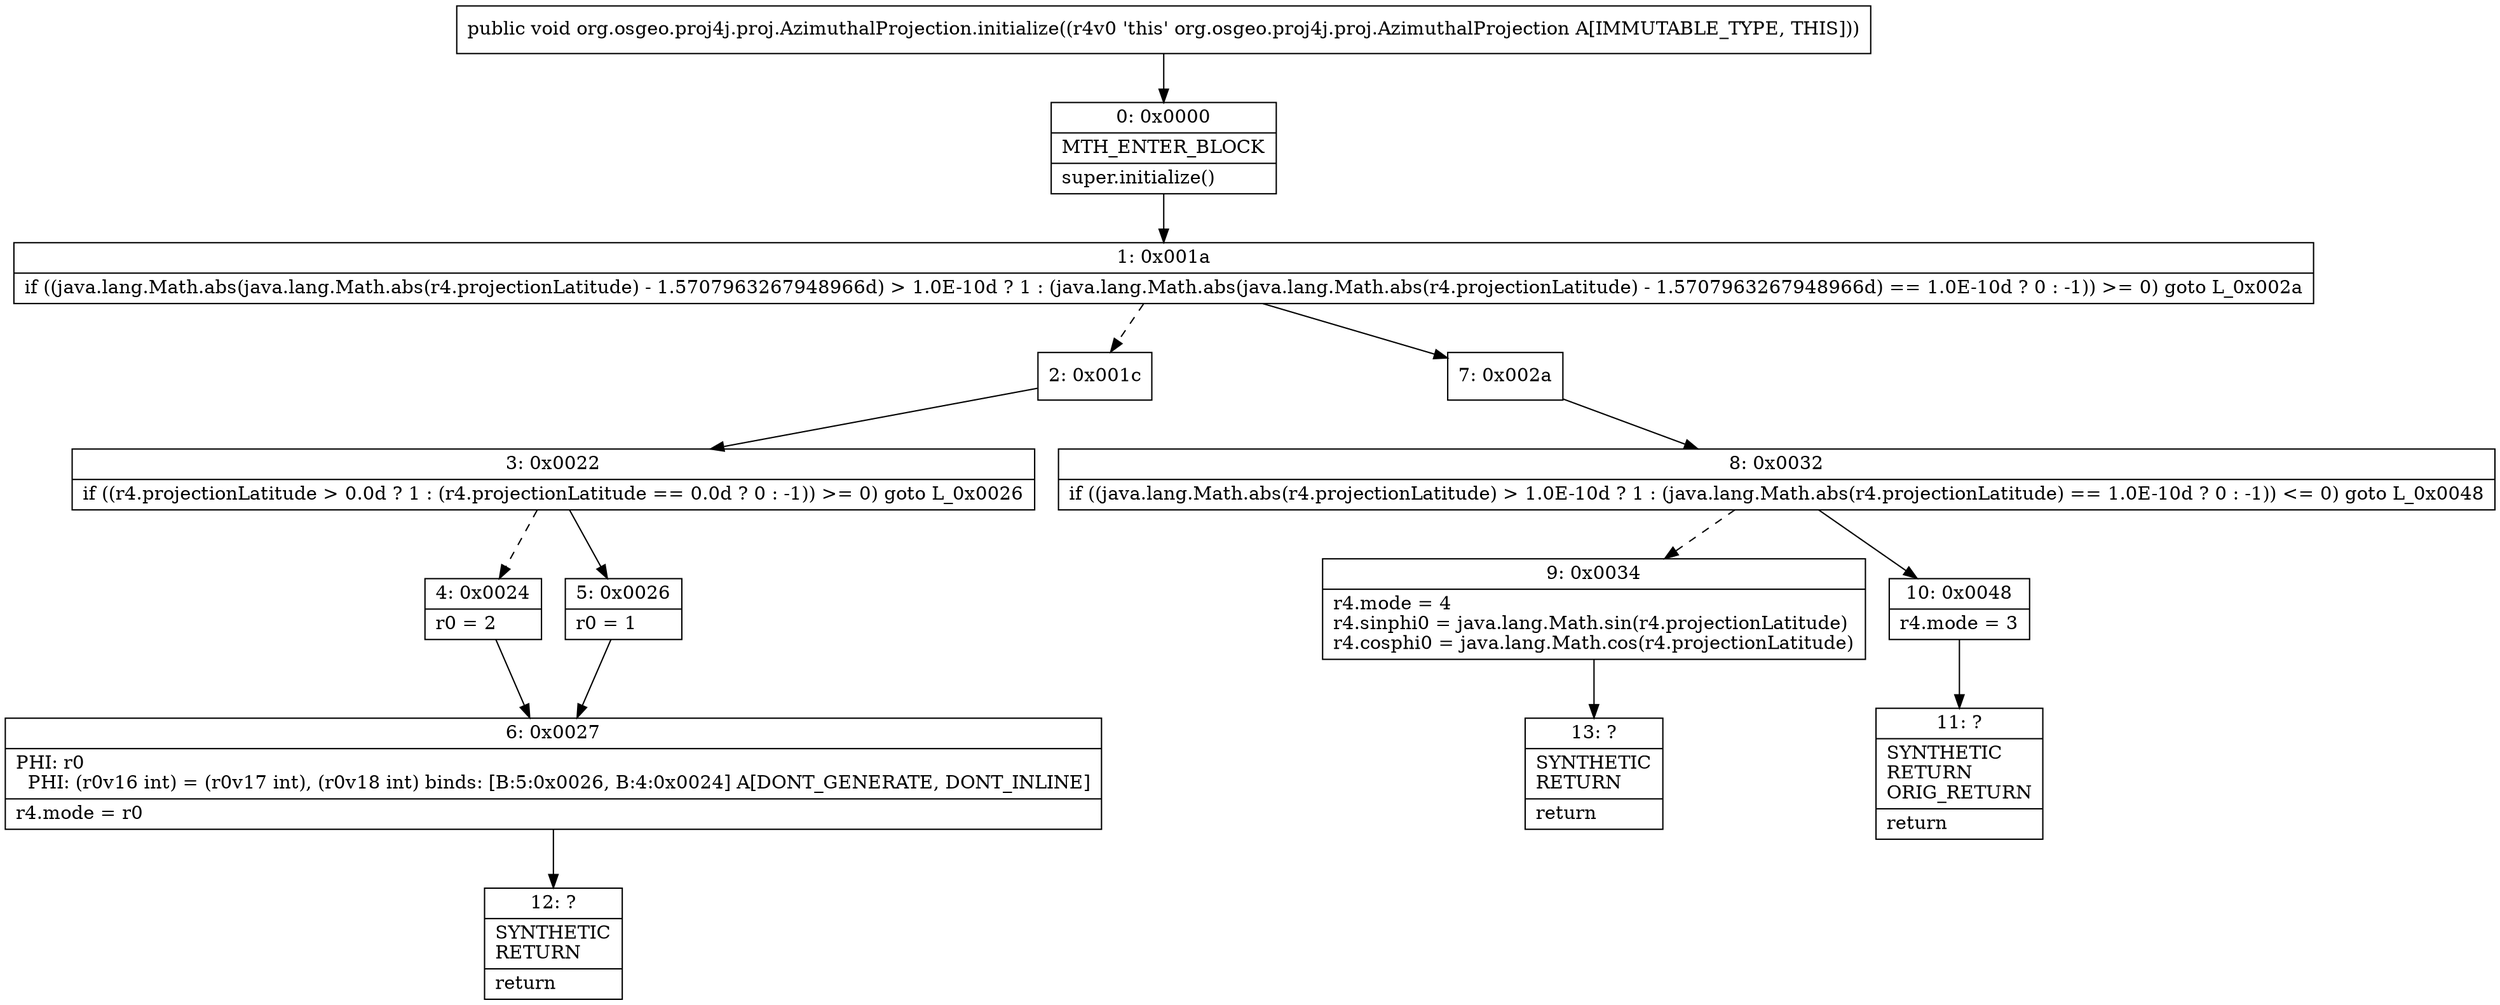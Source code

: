 digraph "CFG fororg.osgeo.proj4j.proj.AzimuthalProjection.initialize()V" {
Node_0 [shape=record,label="{0\:\ 0x0000|MTH_ENTER_BLOCK\l|super.initialize()\l}"];
Node_1 [shape=record,label="{1\:\ 0x001a|if ((java.lang.Math.abs(java.lang.Math.abs(r4.projectionLatitude) \- 1.5707963267948966d) \> 1.0E\-10d ? 1 : (java.lang.Math.abs(java.lang.Math.abs(r4.projectionLatitude) \- 1.5707963267948966d) == 1.0E\-10d ? 0 : \-1)) \>= 0) goto L_0x002a\l}"];
Node_2 [shape=record,label="{2\:\ 0x001c}"];
Node_3 [shape=record,label="{3\:\ 0x0022|if ((r4.projectionLatitude \> 0.0d ? 1 : (r4.projectionLatitude == 0.0d ? 0 : \-1)) \>= 0) goto L_0x0026\l}"];
Node_4 [shape=record,label="{4\:\ 0x0024|r0 = 2\l}"];
Node_5 [shape=record,label="{5\:\ 0x0026|r0 = 1\l}"];
Node_6 [shape=record,label="{6\:\ 0x0027|PHI: r0 \l  PHI: (r0v16 int) = (r0v17 int), (r0v18 int) binds: [B:5:0x0026, B:4:0x0024] A[DONT_GENERATE, DONT_INLINE]\l|r4.mode = r0\l}"];
Node_7 [shape=record,label="{7\:\ 0x002a}"];
Node_8 [shape=record,label="{8\:\ 0x0032|if ((java.lang.Math.abs(r4.projectionLatitude) \> 1.0E\-10d ? 1 : (java.lang.Math.abs(r4.projectionLatitude) == 1.0E\-10d ? 0 : \-1)) \<= 0) goto L_0x0048\l}"];
Node_9 [shape=record,label="{9\:\ 0x0034|r4.mode = 4\lr4.sinphi0 = java.lang.Math.sin(r4.projectionLatitude)\lr4.cosphi0 = java.lang.Math.cos(r4.projectionLatitude)\l}"];
Node_10 [shape=record,label="{10\:\ 0x0048|r4.mode = 3\l}"];
Node_11 [shape=record,label="{11\:\ ?|SYNTHETIC\lRETURN\lORIG_RETURN\l|return\l}"];
Node_12 [shape=record,label="{12\:\ ?|SYNTHETIC\lRETURN\l|return\l}"];
Node_13 [shape=record,label="{13\:\ ?|SYNTHETIC\lRETURN\l|return\l}"];
MethodNode[shape=record,label="{public void org.osgeo.proj4j.proj.AzimuthalProjection.initialize((r4v0 'this' org.osgeo.proj4j.proj.AzimuthalProjection A[IMMUTABLE_TYPE, THIS])) }"];
MethodNode -> Node_0;
Node_0 -> Node_1;
Node_1 -> Node_2[style=dashed];
Node_1 -> Node_7;
Node_2 -> Node_3;
Node_3 -> Node_4[style=dashed];
Node_3 -> Node_5;
Node_4 -> Node_6;
Node_5 -> Node_6;
Node_6 -> Node_12;
Node_7 -> Node_8;
Node_8 -> Node_9[style=dashed];
Node_8 -> Node_10;
Node_9 -> Node_13;
Node_10 -> Node_11;
}

